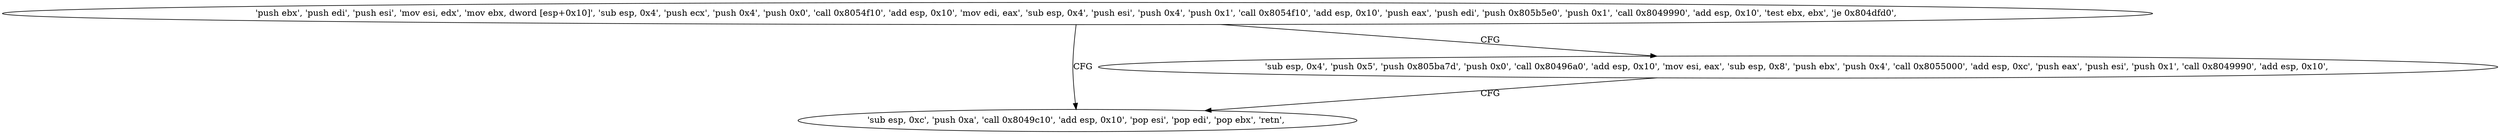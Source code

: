 digraph "func" {
"134537056" [label = "'push ebx', 'push edi', 'push esi', 'mov esi, edx', 'mov ebx, dword [esp+0x10]', 'sub esp, 0x4', 'push ecx', 'push 0x4', 'push 0x0', 'call 0x8054f10', 'add esp, 0x10', 'mov edi, eax', 'sub esp, 0x4', 'push esi', 'push 0x4', 'push 0x1', 'call 0x8054f10', 'add esp, 0x10', 'push eax', 'push edi', 'push 0x805b5e0', 'push 0x1', 'call 0x8049990', 'add esp, 0x10', 'test ebx, ebx', 'je 0x804dfd0', " ]
"134537168" [label = "'sub esp, 0xc', 'push 0xa', 'call 0x8049c10', 'add esp, 0x10', 'pop esi', 'pop edi', 'pop ebx', 'retn', " ]
"134537120" [label = "'sub esp, 0x4', 'push 0x5', 'push 0x805ba7d', 'push 0x0', 'call 0x80496a0', 'add esp, 0x10', 'mov esi, eax', 'sub esp, 0x8', 'push ebx', 'push 0x4', 'call 0x8055000', 'add esp, 0xc', 'push eax', 'push esi', 'push 0x1', 'call 0x8049990', 'add esp, 0x10', " ]
"134537056" -> "134537168" [ label = "CFG" ]
"134537056" -> "134537120" [ label = "CFG" ]
"134537120" -> "134537168" [ label = "CFG" ]
}
